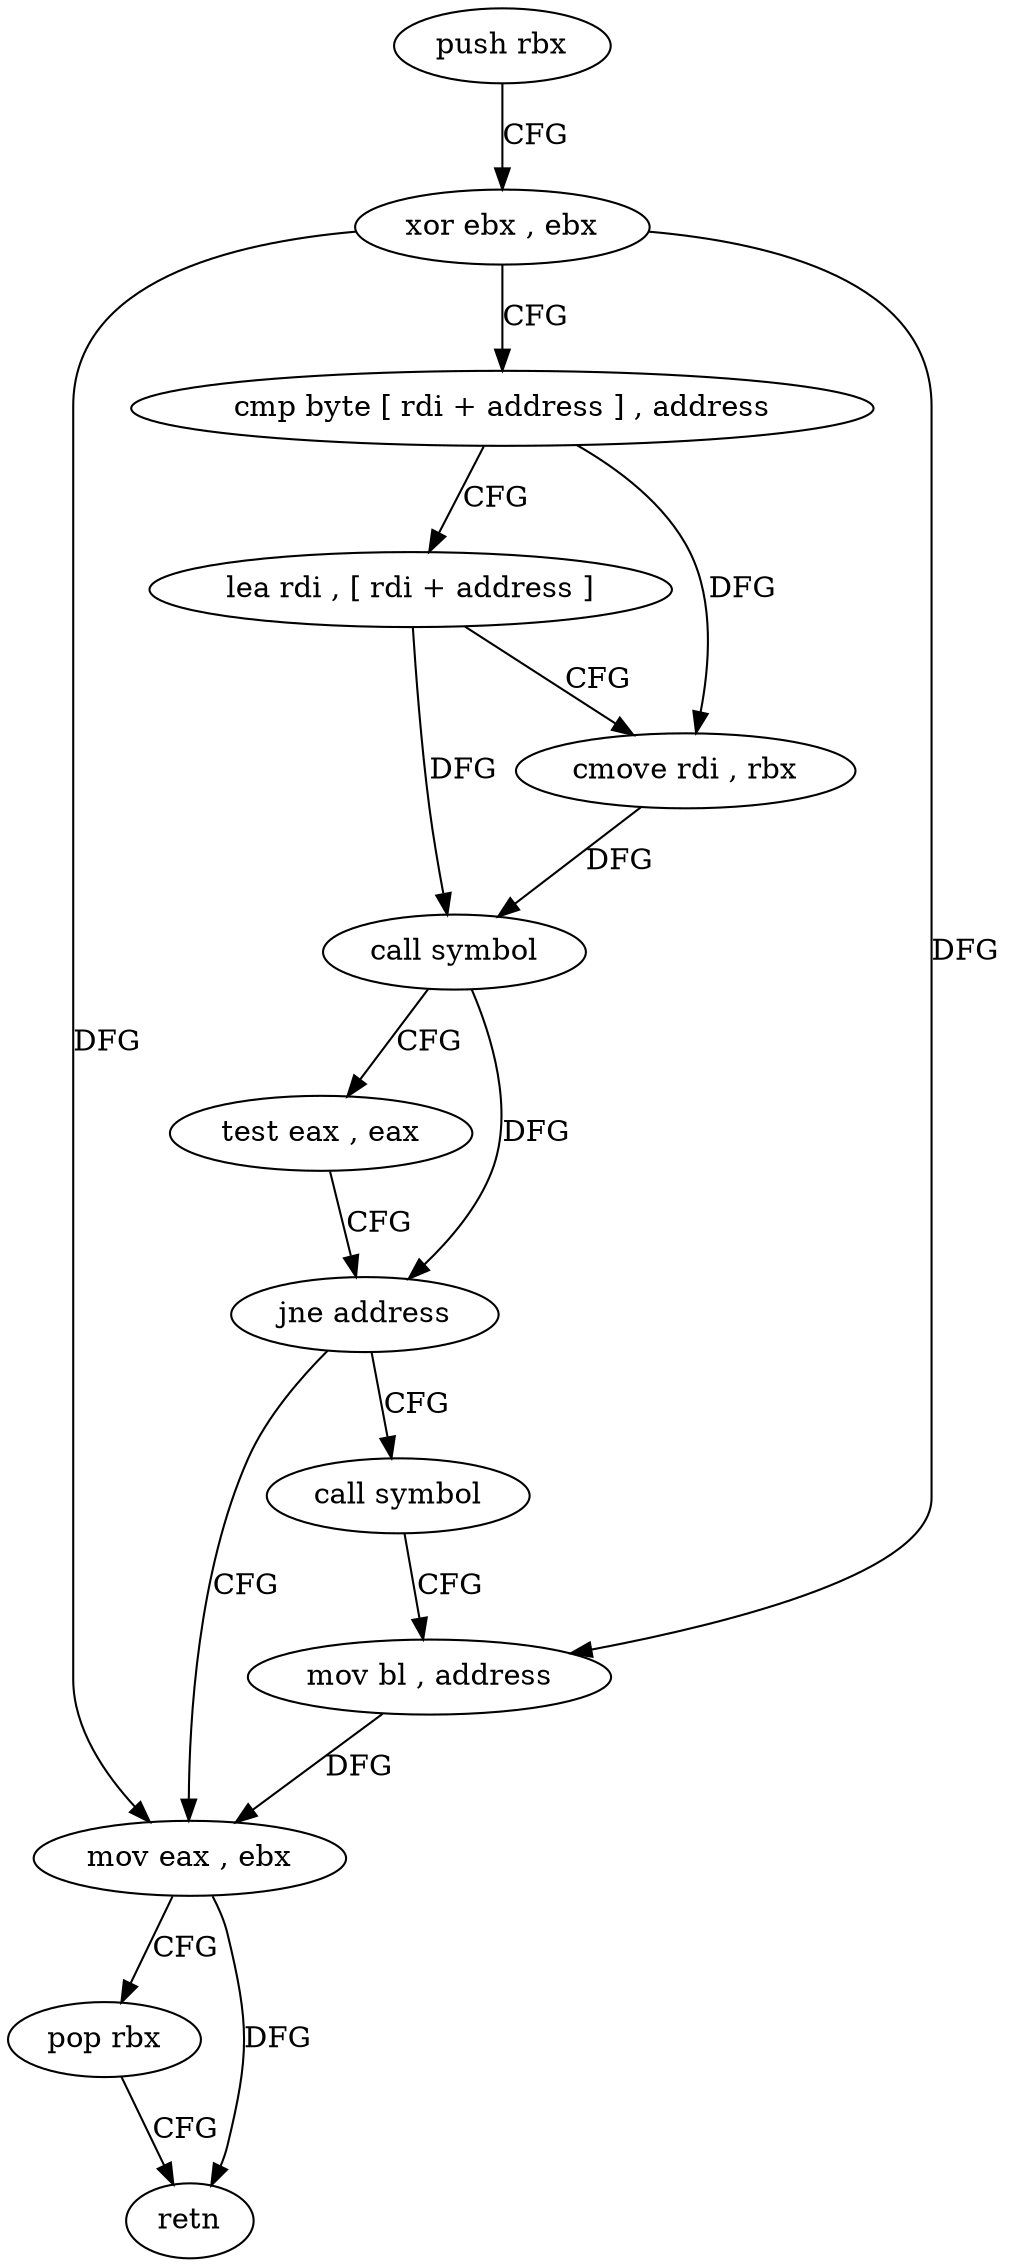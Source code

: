digraph "func" {
"4268832" [label = "push rbx" ]
"4268833" [label = "xor ebx , ebx" ]
"4268835" [label = "cmp byte [ rdi + address ] , address" ]
"4268839" [label = "lea rdi , [ rdi + address ]" ]
"4268843" [label = "cmove rdi , rbx" ]
"4268847" [label = "call symbol" ]
"4268852" [label = "test eax , eax" ]
"4268854" [label = "jne address" ]
"4268863" [label = "mov eax , ebx" ]
"4268856" [label = "call symbol" ]
"4268865" [label = "pop rbx" ]
"4268866" [label = "retn" ]
"4268861" [label = "mov bl , address" ]
"4268832" -> "4268833" [ label = "CFG" ]
"4268833" -> "4268835" [ label = "CFG" ]
"4268833" -> "4268863" [ label = "DFG" ]
"4268833" -> "4268861" [ label = "DFG" ]
"4268835" -> "4268839" [ label = "CFG" ]
"4268835" -> "4268843" [ label = "DFG" ]
"4268839" -> "4268843" [ label = "CFG" ]
"4268839" -> "4268847" [ label = "DFG" ]
"4268843" -> "4268847" [ label = "DFG" ]
"4268847" -> "4268852" [ label = "CFG" ]
"4268847" -> "4268854" [ label = "DFG" ]
"4268852" -> "4268854" [ label = "CFG" ]
"4268854" -> "4268863" [ label = "CFG" ]
"4268854" -> "4268856" [ label = "CFG" ]
"4268863" -> "4268865" [ label = "CFG" ]
"4268863" -> "4268866" [ label = "DFG" ]
"4268856" -> "4268861" [ label = "CFG" ]
"4268865" -> "4268866" [ label = "CFG" ]
"4268861" -> "4268863" [ label = "DFG" ]
}

